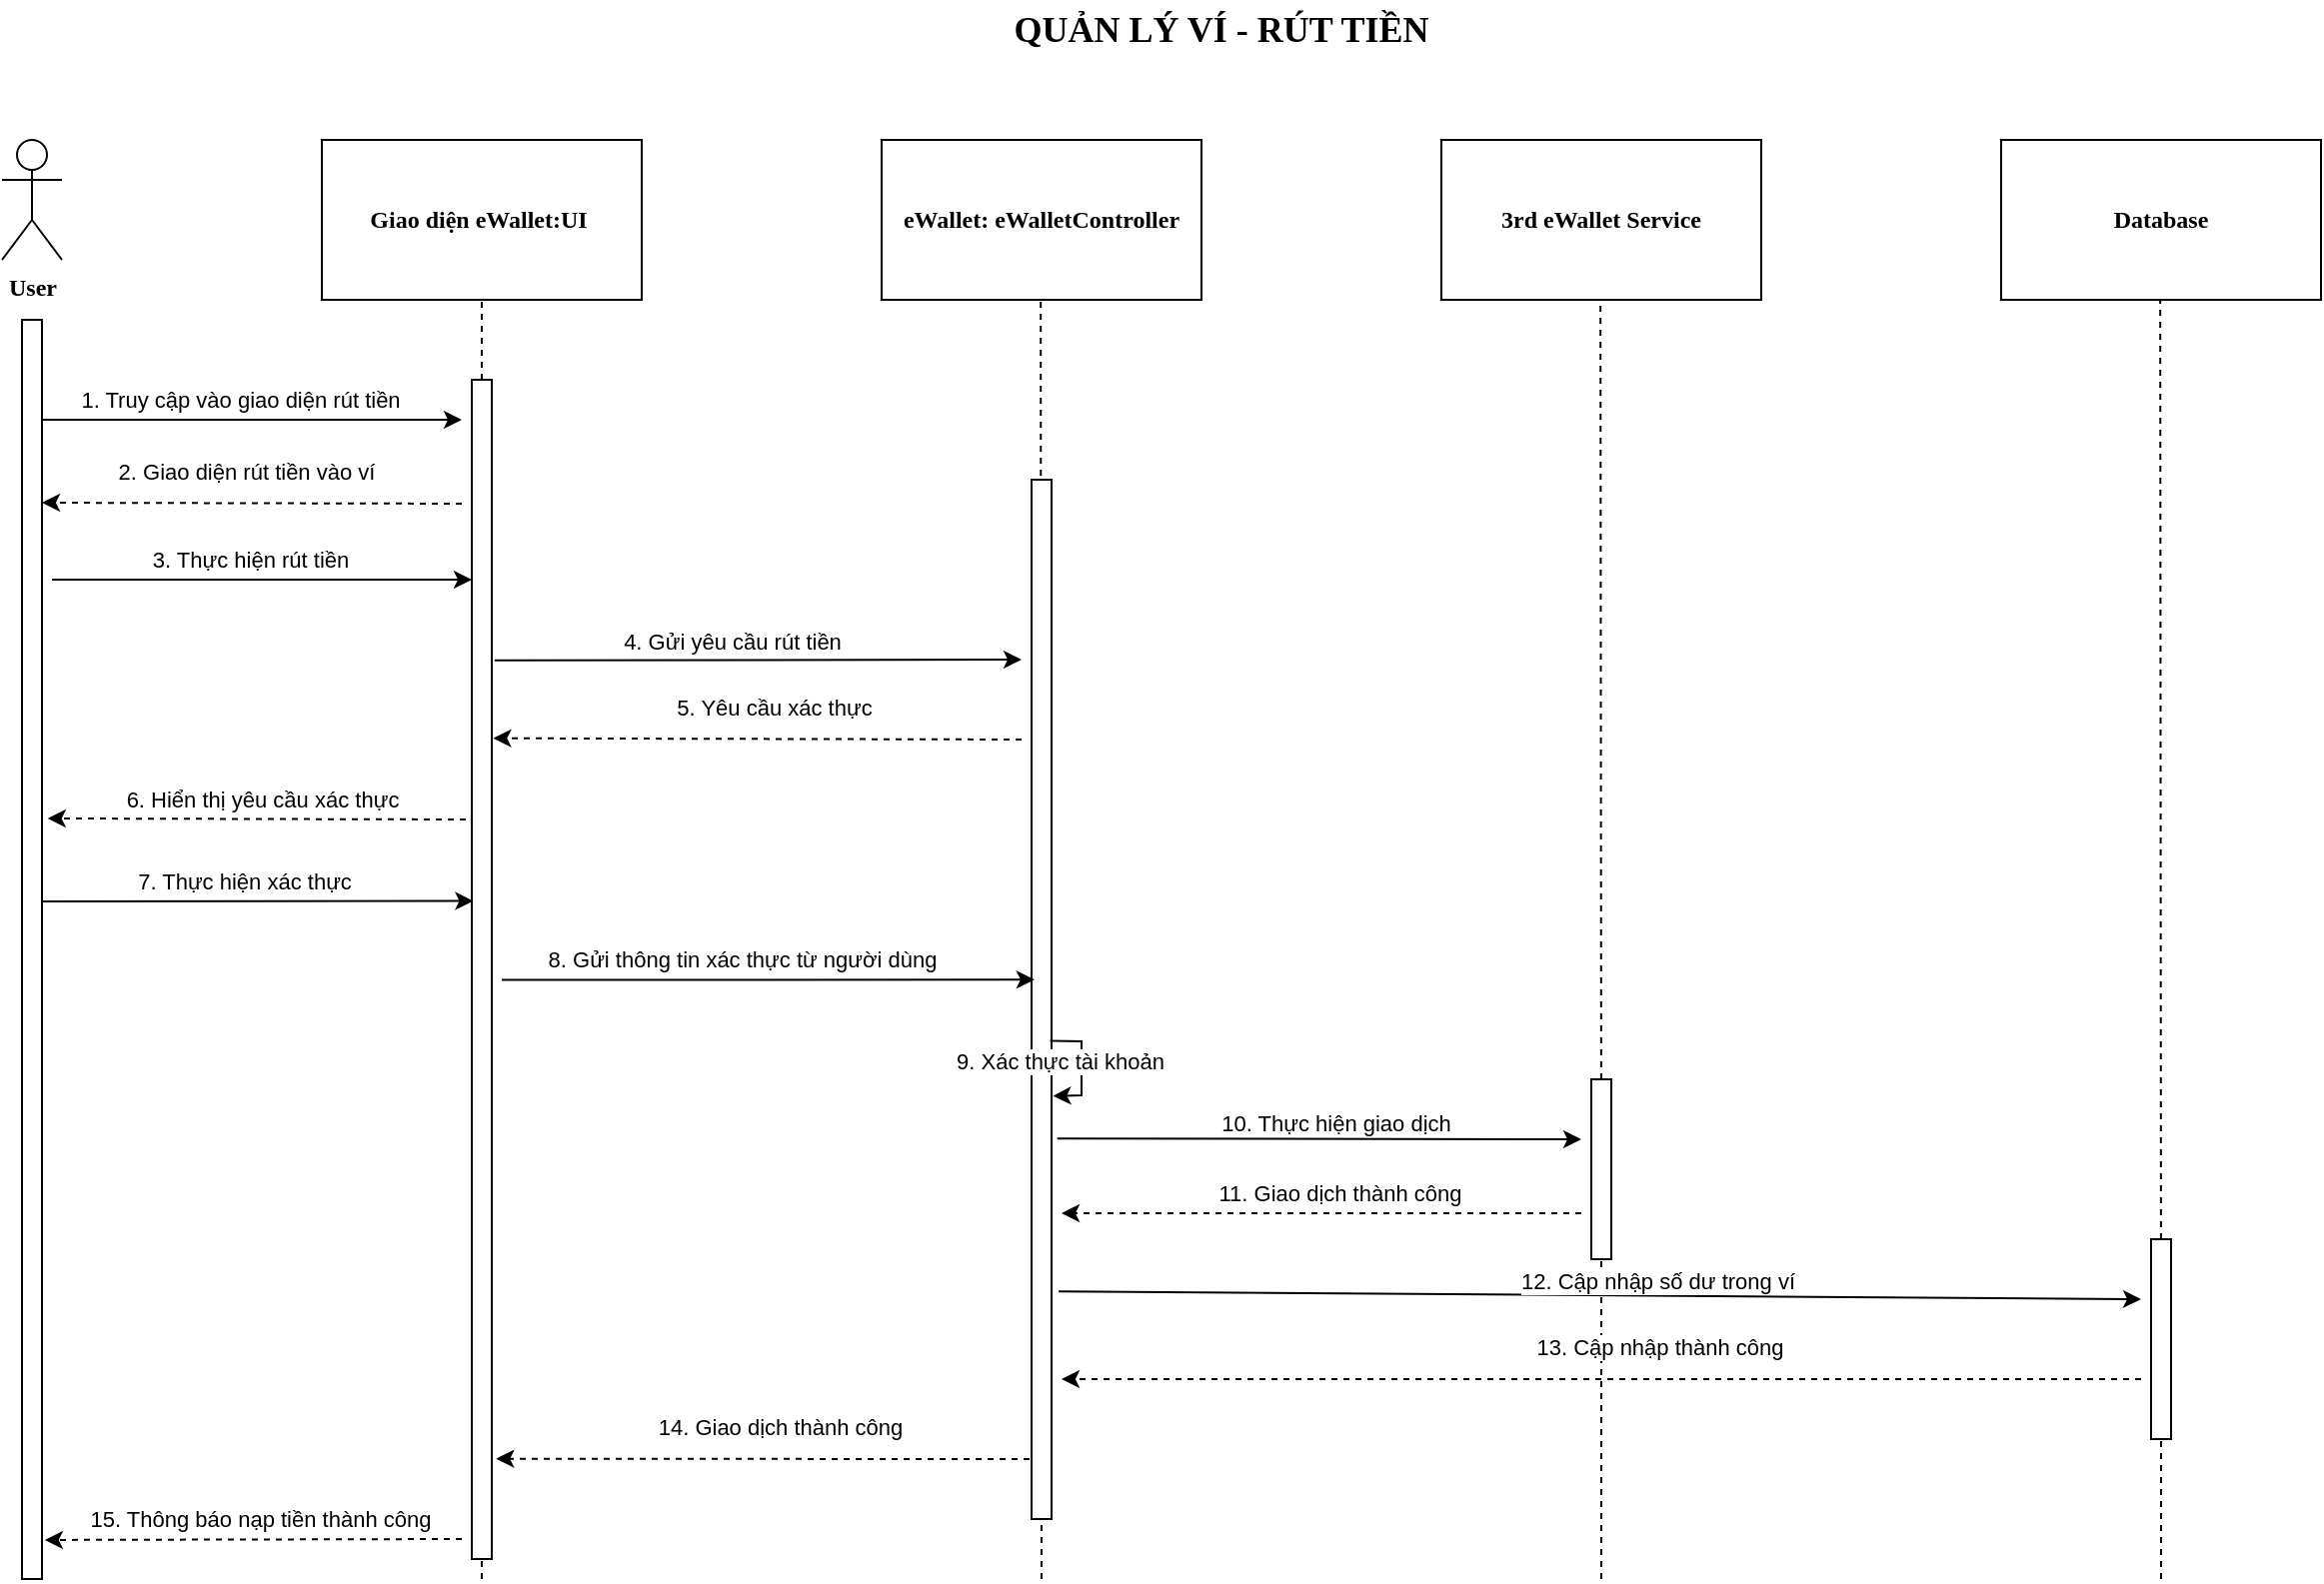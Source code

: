 <mxfile version="16.1.0" type="device"><diagram id="sdzAP2D9lSipvUWni5Pv" name="Page-1"><mxGraphModel dx="1902" dy="1037" grid="1" gridSize="10" guides="1" tooltips="1" connect="1" arrows="1" fold="1" page="1" pageScale="1" pageWidth="850" pageHeight="1100" math="0" shadow="0"><root><mxCell id="0"/><mxCell id="1" parent="0"/><mxCell id="TP0KDipxsL-fMGewb1w1-3" value="User" style="shape=umlActor;verticalLabelPosition=bottom;verticalAlign=top;html=1;outlineConnect=0;fontFamily=Verdana;fontStyle=1" parent="1" vertex="1"><mxGeometry x="240" y="120" width="30" height="60" as="geometry"/></mxCell><mxCell id="TP0KDipxsL-fMGewb1w1-4" value="Giao diện eWallet:UI&amp;nbsp;" style="rounded=0;whiteSpace=wrap;html=1;fontFamily=Verdana;fontStyle=1" parent="1" vertex="1"><mxGeometry x="400" y="120" width="160" height="80" as="geometry"/></mxCell><mxCell id="TP0KDipxsL-fMGewb1w1-5" value="eWallet: eWalletController" style="rounded=0;whiteSpace=wrap;html=1;fontFamily=Verdana;fontStyle=1" parent="1" vertex="1"><mxGeometry x="680" y="120" width="160" height="80" as="geometry"/></mxCell><mxCell id="TP0KDipxsL-fMGewb1w1-6" value="Database" style="rounded=0;whiteSpace=wrap;html=1;fontFamily=Verdana;fontStyle=1" parent="1" vertex="1"><mxGeometry x="1240" y="120" width="160" height="80" as="geometry"/></mxCell><mxCell id="TP0KDipxsL-fMGewb1w1-7" value="3rd eWallet Service" style="rounded=0;whiteSpace=wrap;html=1;fontFamily=Verdana;fontStyle=1" parent="1" vertex="1"><mxGeometry x="960" y="120" width="160" height="80" as="geometry"/></mxCell><mxCell id="TP0KDipxsL-fMGewb1w1-8" value="" style="rounded=0;whiteSpace=wrap;html=1;fontFamily=Verdana;" parent="1" vertex="1"><mxGeometry x="250" y="210" width="10" height="630" as="geometry"/></mxCell><mxCell id="TP0KDipxsL-fMGewb1w1-9" value="" style="endArrow=none;html=1;rounded=0;fontFamily=Verdana;dashed=1;entryX=0.5;entryY=1;entryDx=0;entryDy=0;startArrow=none;" parent="1" source="TP0KDipxsL-fMGewb1w1-13" target="TP0KDipxsL-fMGewb1w1-4" edge="1"><mxGeometry width="50" height="50" relative="1" as="geometry"><mxPoint x="480" y="920" as="sourcePoint"/><mxPoint x="780" y="600" as="targetPoint"/></mxGeometry></mxCell><mxCell id="TP0KDipxsL-fMGewb1w1-10" value="" style="endArrow=none;html=1;rounded=0;fontFamily=Verdana;dashed=1;entryX=0.5;entryY=1;entryDx=0;entryDy=0;" parent="1" edge="1"><mxGeometry width="50" height="50" relative="1" as="geometry"><mxPoint x="760" y="840" as="sourcePoint"/><mxPoint x="759.58" y="200" as="targetPoint"/></mxGeometry></mxCell><mxCell id="TP0KDipxsL-fMGewb1w1-11" value="" style="endArrow=none;html=1;rounded=0;fontFamily=Verdana;dashed=1;entryX=0.5;entryY=1;entryDx=0;entryDy=0;startArrow=none;" parent="1" source="TP0KDipxsL-fMGewb1w1-36" edge="1"><mxGeometry width="50" height="50" relative="1" as="geometry"><mxPoint x="1040" y="840" as="sourcePoint"/><mxPoint x="1039.58" y="200" as="targetPoint"/></mxGeometry></mxCell><mxCell id="TP0KDipxsL-fMGewb1w1-12" value="" style="endArrow=none;html=1;rounded=0;fontFamily=Verdana;dashed=1;entryX=0.5;entryY=1;entryDx=0;entryDy=0;startArrow=none;" parent="1" source="TP0KDipxsL-fMGewb1w1-44" edge="1"><mxGeometry width="50" height="50" relative="1" as="geometry"><mxPoint x="1320" y="840" as="sourcePoint"/><mxPoint x="1319.58" y="200" as="targetPoint"/></mxGeometry></mxCell><mxCell id="TP0KDipxsL-fMGewb1w1-13" value="" style="rounded=0;whiteSpace=wrap;html=1;" parent="1" vertex="1"><mxGeometry x="475" y="240" width="10" height="590" as="geometry"/></mxCell><mxCell id="TP0KDipxsL-fMGewb1w1-14" value="" style="endArrow=none;html=1;rounded=0;fontFamily=Verdana;dashed=1;entryX=0.5;entryY=1;entryDx=0;entryDy=0;" parent="1" target="TP0KDipxsL-fMGewb1w1-13" edge="1"><mxGeometry width="50" height="50" relative="1" as="geometry"><mxPoint x="480" y="840" as="sourcePoint"/><mxPoint x="480.0" y="581" as="targetPoint"/></mxGeometry></mxCell><mxCell id="TP0KDipxsL-fMGewb1w1-15" value="" style="endArrow=classic;html=1;rounded=0;" parent="1" edge="1"><mxGeometry width="50" height="50" relative="1" as="geometry"><mxPoint x="260" y="260" as="sourcePoint"/><mxPoint x="470" y="260" as="targetPoint"/></mxGeometry></mxCell><mxCell id="TP0KDipxsL-fMGewb1w1-16" value="1. Truy cập vào giao diện rút tiền" style="edgeLabel;html=1;align=center;verticalAlign=middle;resizable=0;points=[];" parent="TP0KDipxsL-fMGewb1w1-15" vertex="1" connectable="0"><mxGeometry x="-0.268" y="-2" relative="1" as="geometry"><mxPoint x="22" y="-12" as="offset"/></mxGeometry></mxCell><mxCell id="TP0KDipxsL-fMGewb1w1-17" value="" style="endArrow=classic;html=1;rounded=0;exitX=1.144;exitY=0.238;exitDx=0;exitDy=0;exitPerimeter=0;" parent="1" source="TP0KDipxsL-fMGewb1w1-13" edge="1"><mxGeometry width="50" height="50" relative="1" as="geometry"><mxPoint x="485" y="340" as="sourcePoint"/><mxPoint x="750" y="380" as="targetPoint"/></mxGeometry></mxCell><mxCell id="TP0KDipxsL-fMGewb1w1-18" value="4. Gửi yêu cầu rút tiền" style="edgeLabel;html=1;align=center;verticalAlign=middle;resizable=0;points=[];" parent="TP0KDipxsL-fMGewb1w1-17" vertex="1" connectable="0"><mxGeometry x="-0.268" y="-2" relative="1" as="geometry"><mxPoint x="22" y="-12" as="offset"/></mxGeometry></mxCell><mxCell id="TP0KDipxsL-fMGewb1w1-19" value="" style="rounded=0;whiteSpace=wrap;html=1;" parent="1" vertex="1"><mxGeometry x="755" y="290" width="10" height="520" as="geometry"/></mxCell><mxCell id="TP0KDipxsL-fMGewb1w1-20" value="" style="endArrow=classic;html=1;rounded=0;exitX=1.287;exitY=0.634;exitDx=0;exitDy=0;exitPerimeter=0;" parent="1" source="TP0KDipxsL-fMGewb1w1-19" edge="1"><mxGeometry width="50" height="50" relative="1" as="geometry"><mxPoint x="765" y="580" as="sourcePoint"/><mxPoint x="1030" y="620" as="targetPoint"/></mxGeometry></mxCell><mxCell id="TP0KDipxsL-fMGewb1w1-21" value="10. Thực hiện giao dịch" style="edgeLabel;html=1;align=center;verticalAlign=middle;resizable=0;points=[];" parent="TP0KDipxsL-fMGewb1w1-20" vertex="1" connectable="0"><mxGeometry x="0.148" y="1" relative="1" as="geometry"><mxPoint x="-12" y="-7" as="offset"/></mxGeometry></mxCell><mxCell id="TP0KDipxsL-fMGewb1w1-22" value="" style="endArrow=classic;html=1;rounded=0;dashed=1;" parent="1" edge="1"><mxGeometry width="50" height="50" relative="1" as="geometry"><mxPoint x="1030" y="657" as="sourcePoint"/><mxPoint x="770" y="657" as="targetPoint"/><Array as="points"/></mxGeometry></mxCell><mxCell id="TP0KDipxsL-fMGewb1w1-23" value="11. Giao dịch thành công" style="edgeLabel;html=1;align=center;verticalAlign=middle;resizable=0;points=[];" parent="TP0KDipxsL-fMGewb1w1-22" vertex="1" connectable="0"><mxGeometry x="0.202" y="-1" relative="1" as="geometry"><mxPoint x="35" y="-9" as="offset"/></mxGeometry></mxCell><mxCell id="TP0KDipxsL-fMGewb1w1-24" value="" style="endArrow=classic;html=1;rounded=0;dashed=1;entryX=1.072;entryY=0.304;entryDx=0;entryDy=0;entryPerimeter=0;" parent="1" target="TP0KDipxsL-fMGewb1w1-13" edge="1"><mxGeometry width="50" height="50" relative="1" as="geometry"><mxPoint x="750" y="420" as="sourcePoint"/><mxPoint x="488.09" y="415.94" as="targetPoint"/></mxGeometry></mxCell><mxCell id="TP0KDipxsL-fMGewb1w1-25" value="5. Yêu cầu xác thực" style="edgeLabel;html=1;align=center;verticalAlign=middle;resizable=0;points=[];" parent="TP0KDipxsL-fMGewb1w1-24" vertex="1" connectable="0"><mxGeometry x="-0.398" relative="1" as="geometry"><mxPoint x="-45" y="-16" as="offset"/></mxGeometry></mxCell><mxCell id="TP0KDipxsL-fMGewb1w1-26" value="" style="endArrow=classic;html=1;rounded=0;dashed=1;entryX=1.287;entryY=0.396;entryDx=0;entryDy=0;entryPerimeter=0;" parent="1" target="TP0KDipxsL-fMGewb1w1-8" edge="1"><mxGeometry width="50" height="50" relative="1" as="geometry"><mxPoint x="472" y="460" as="sourcePoint"/><mxPoint x="264.56" y="418.53" as="targetPoint"/></mxGeometry></mxCell><mxCell id="TP0KDipxsL-fMGewb1w1-27" value="6. Hiển thị yêu cầu xác thực" style="edgeLabel;html=1;align=center;verticalAlign=middle;resizable=0;points=[];" parent="TP0KDipxsL-fMGewb1w1-26" vertex="1" connectable="0"><mxGeometry x="-0.054" y="1" relative="1" as="geometry"><mxPoint x="-3" y="-11" as="offset"/></mxGeometry></mxCell><mxCell id="TP0KDipxsL-fMGewb1w1-28" value="" style="endArrow=classic;html=1;rounded=0;" parent="1" edge="1"><mxGeometry width="50" height="50" relative="1" as="geometry"><mxPoint x="265" y="340" as="sourcePoint"/><mxPoint x="475" y="340" as="targetPoint"/></mxGeometry></mxCell><mxCell id="TP0KDipxsL-fMGewb1w1-29" value="3. Thực hiện rút tiền" style="edgeLabel;html=1;align=center;verticalAlign=middle;resizable=0;points=[];" parent="TP0KDipxsL-fMGewb1w1-28" vertex="1" connectable="0"><mxGeometry x="-0.268" y="-2" relative="1" as="geometry"><mxPoint x="22" y="-12" as="offset"/></mxGeometry></mxCell><mxCell id="TP0KDipxsL-fMGewb1w1-30" value="" style="endArrow=classic;html=1;rounded=0;entryX=0.072;entryY=0.442;entryDx=0;entryDy=0;entryPerimeter=0;" parent="1" target="TP0KDipxsL-fMGewb1w1-13" edge="1"><mxGeometry width="50" height="50" relative="1" as="geometry"><mxPoint x="260" y="501" as="sourcePoint"/><mxPoint x="475.0" y="540" as="targetPoint"/></mxGeometry></mxCell><mxCell id="TP0KDipxsL-fMGewb1w1-31" value="7. Thực hiện xác thực" style="edgeLabel;html=1;align=center;verticalAlign=middle;resizable=0;points=[];" parent="TP0KDipxsL-fMGewb1w1-30" vertex="1" connectable="0"><mxGeometry x="-0.268" y="-2" relative="1" as="geometry"><mxPoint x="22" y="-12" as="offset"/></mxGeometry></mxCell><mxCell id="TP0KDipxsL-fMGewb1w1-32" value="" style="endArrow=classic;html=1;rounded=0;exitX=1.5;exitY=0.509;exitDx=0;exitDy=0;exitPerimeter=0;entryX=0.144;entryY=0.481;entryDx=0;entryDy=0;entryPerimeter=0;" parent="1" source="TP0KDipxsL-fMGewb1w1-13" target="TP0KDipxsL-fMGewb1w1-19" edge="1"><mxGeometry width="50" height="50" relative="1" as="geometry"><mxPoint x="485.0" y="580" as="sourcePoint"/><mxPoint x="750" y="503" as="targetPoint"/></mxGeometry></mxCell><mxCell id="TP0KDipxsL-fMGewb1w1-33" value="8. Gửi thông tin xác thực từ người dùng" style="edgeLabel;html=1;align=center;verticalAlign=middle;resizable=0;points=[];" parent="TP0KDipxsL-fMGewb1w1-32" vertex="1" connectable="0"><mxGeometry x="-0.268" y="-2" relative="1" as="geometry"><mxPoint x="22" y="-12" as="offset"/></mxGeometry></mxCell><mxCell id="TP0KDipxsL-fMGewb1w1-34" value="" style="endArrow=classic;html=1;rounded=0;exitX=0.929;exitY=0.54;exitDx=0;exitDy=0;exitPerimeter=0;entryX=1.072;entryY=0.593;entryDx=0;entryDy=0;entryPerimeter=0;" parent="1" source="TP0KDipxsL-fMGewb1w1-19" target="TP0KDipxsL-fMGewb1w1-19" edge="1"><mxGeometry width="50" height="50" relative="1" as="geometry"><mxPoint x="765" y="620" as="sourcePoint"/><mxPoint x="780" y="550" as="targetPoint"/><Array as="points"><mxPoint x="780" y="571"/><mxPoint x="780" y="598"/></Array></mxGeometry></mxCell><mxCell id="TP0KDipxsL-fMGewb1w1-35" value="9. Xác thực tài khoản" style="edgeLabel;html=1;align=center;verticalAlign=middle;resizable=0;points=[];" parent="TP0KDipxsL-fMGewb1w1-34" vertex="1" connectable="0"><mxGeometry x="0.148" y="1" relative="1" as="geometry"><mxPoint x="-12" y="-7" as="offset"/></mxGeometry></mxCell><mxCell id="TP0KDipxsL-fMGewb1w1-36" value="" style="rounded=0;whiteSpace=wrap;html=1;" parent="1" vertex="1"><mxGeometry x="1035" y="590" width="10" height="90" as="geometry"/></mxCell><mxCell id="TP0KDipxsL-fMGewb1w1-37" value="" style="endArrow=none;html=1;rounded=0;fontFamily=Verdana;dashed=1;entryX=0.5;entryY=1;entryDx=0;entryDy=0;" parent="1" target="TP0KDipxsL-fMGewb1w1-36" edge="1"><mxGeometry width="50" height="50" relative="1" as="geometry"><mxPoint x="1040" y="840" as="sourcePoint"/><mxPoint x="1039.58" y="200" as="targetPoint"/></mxGeometry></mxCell><mxCell id="TP0KDipxsL-fMGewb1w1-38" value="" style="endArrow=classic;html=1;rounded=0;dashed=1;entryX=1.215;entryY=0.915;entryDx=0;entryDy=0;entryPerimeter=0;" parent="1" target="TP0KDipxsL-fMGewb1w1-13" edge="1"><mxGeometry width="50" height="50" relative="1" as="geometry"><mxPoint x="754" y="780" as="sourcePoint"/><mxPoint x="485.0" y="751.5" as="targetPoint"/></mxGeometry></mxCell><mxCell id="TP0KDipxsL-fMGewb1w1-39" value="14. Giao dịch thành công" style="edgeLabel;html=1;align=center;verticalAlign=middle;resizable=0;points=[];" parent="TP0KDipxsL-fMGewb1w1-38" vertex="1" connectable="0"><mxGeometry x="-0.398" relative="1" as="geometry"><mxPoint x="-45" y="-16" as="offset"/></mxGeometry></mxCell><mxCell id="TP0KDipxsL-fMGewb1w1-40" value="" style="endArrow=classic;html=1;rounded=0;dashed=1;entryX=1.144;entryY=0.969;entryDx=0;entryDy=0;entryPerimeter=0;" parent="1" target="TP0KDipxsL-fMGewb1w1-8" edge="1"><mxGeometry width="50" height="50" relative="1" as="geometry"><mxPoint x="470" y="820" as="sourcePoint"/><mxPoint x="260.0" y="780" as="targetPoint"/></mxGeometry></mxCell><mxCell id="TP0KDipxsL-fMGewb1w1-41" value="15. Thông báo nạp tiền thành công" style="edgeLabel;html=1;align=center;verticalAlign=middle;resizable=0;points=[];" parent="TP0KDipxsL-fMGewb1w1-40" vertex="1" connectable="0"><mxGeometry x="-0.054" y="1" relative="1" as="geometry"><mxPoint x="-3" y="-11" as="offset"/></mxGeometry></mxCell><mxCell id="TP0KDipxsL-fMGewb1w1-42" value="" style="endArrow=classic;html=1;rounded=0;exitX=1.358;exitY=0.781;exitDx=0;exitDy=0;exitPerimeter=0;" parent="1" source="TP0KDipxsL-fMGewb1w1-19" edge="1"><mxGeometry width="50" height="50" relative="1" as="geometry"><mxPoint x="765" y="660" as="sourcePoint"/><mxPoint x="1310" y="700" as="targetPoint"/></mxGeometry></mxCell><mxCell id="TP0KDipxsL-fMGewb1w1-43" value="12. Cập nhập số dư trong ví" style="edgeLabel;html=1;align=center;verticalAlign=middle;resizable=0;points=[];" parent="TP0KDipxsL-fMGewb1w1-42" vertex="1" connectable="0"><mxGeometry x="0.148" y="1" relative="1" as="geometry"><mxPoint x="-12" y="-7" as="offset"/></mxGeometry></mxCell><mxCell id="TP0KDipxsL-fMGewb1w1-44" value="" style="rounded=0;whiteSpace=wrap;html=1;" parent="1" vertex="1"><mxGeometry x="1315" y="670" width="10" height="100" as="geometry"/></mxCell><mxCell id="TP0KDipxsL-fMGewb1w1-45" value="" style="endArrow=none;html=1;rounded=0;fontFamily=Verdana;dashed=1;entryX=0.5;entryY=1;entryDx=0;entryDy=0;" parent="1" target="TP0KDipxsL-fMGewb1w1-44" edge="1"><mxGeometry width="50" height="50" relative="1" as="geometry"><mxPoint x="1320" y="840" as="sourcePoint"/><mxPoint x="1319.58" y="200" as="targetPoint"/></mxGeometry></mxCell><mxCell id="TP0KDipxsL-fMGewb1w1-46" value="" style="endArrow=classic;html=1;rounded=0;dashed=1;" parent="1" edge="1"><mxGeometry width="50" height="50" relative="1" as="geometry"><mxPoint x="1310" y="740" as="sourcePoint"/><mxPoint x="770" y="740" as="targetPoint"/></mxGeometry></mxCell><mxCell id="TP0KDipxsL-fMGewb1w1-47" value="13. Cập nhập thành công" style="edgeLabel;html=1;align=center;verticalAlign=middle;resizable=0;points=[];" parent="TP0KDipxsL-fMGewb1w1-46" vertex="1" connectable="0"><mxGeometry x="-0.398" relative="1" as="geometry"><mxPoint x="-79" y="-16" as="offset"/></mxGeometry></mxCell><mxCell id="TP0KDipxsL-fMGewb1w1-48" value="" style="endArrow=classic;html=1;rounded=0;dashed=1;entryX=1;entryY=0.25;entryDx=0;entryDy=0;" parent="1" edge="1"><mxGeometry width="50" height="50" relative="1" as="geometry"><mxPoint x="470" y="302" as="sourcePoint"/><mxPoint x="260" y="301.5" as="targetPoint"/></mxGeometry></mxCell><mxCell id="TP0KDipxsL-fMGewb1w1-49" value="2. Giao diện rút tiền vào ví" style="edgeLabel;html=1;align=center;verticalAlign=middle;resizable=0;points=[];" parent="TP0KDipxsL-fMGewb1w1-48" vertex="1" connectable="0"><mxGeometry x="-0.398" relative="1" as="geometry"><mxPoint x="-45" y="-16" as="offset"/></mxGeometry></mxCell><mxCell id="dIUENT7J4vY2E4Fa8KXZ-1" value="QUẢN LÝ VÍ - RÚT TIỀN" style="text;html=1;strokeColor=none;fillColor=none;align=center;verticalAlign=middle;whiteSpace=wrap;rounded=0;fontFamily=Verdana;fontSize=18;fontStyle=1" vertex="1" parent="1"><mxGeometry x="730" y="50" width="240" height="30" as="geometry"/></mxCell></root></mxGraphModel></diagram></mxfile>